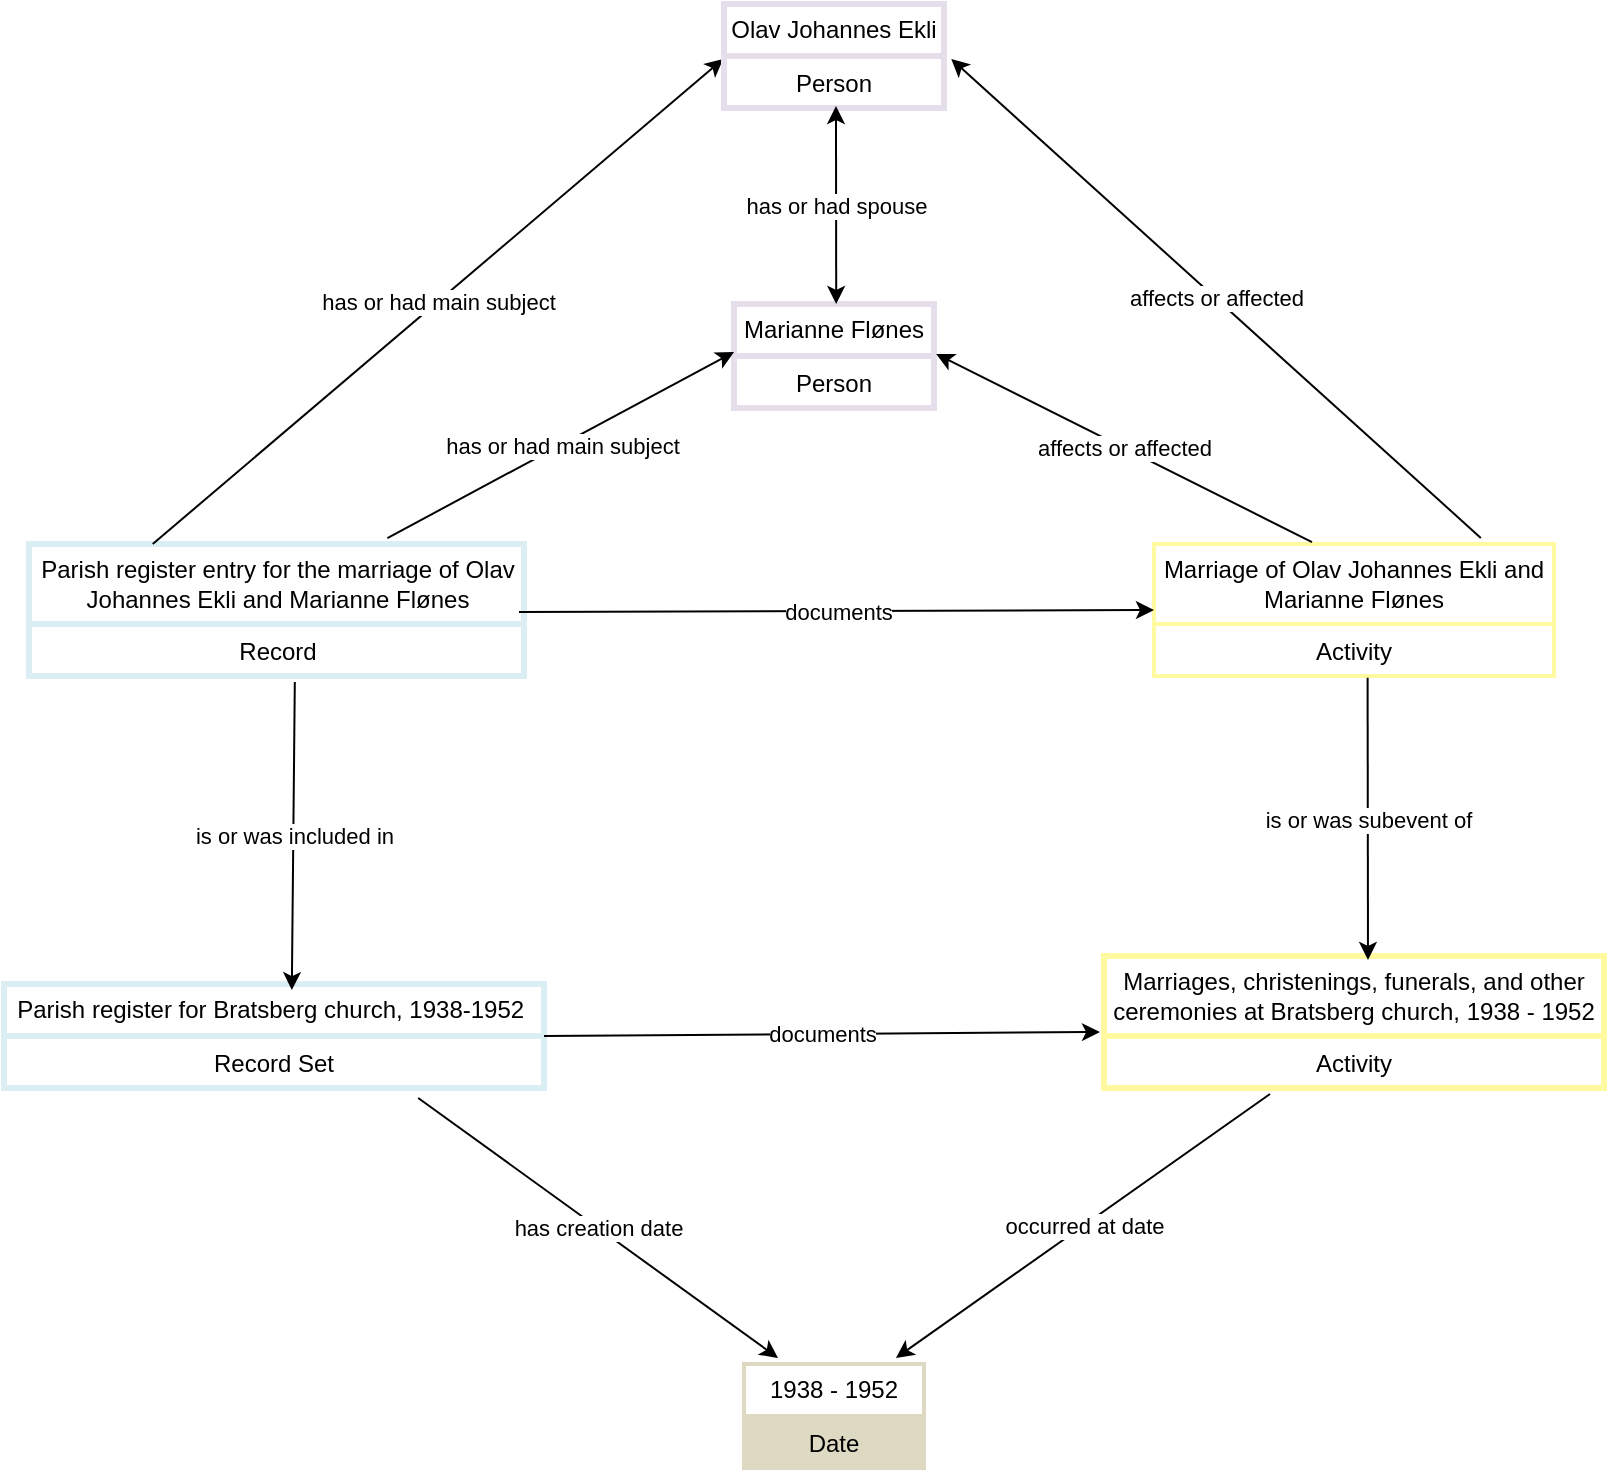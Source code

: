 <mxfile version="28.2.7">
  <diagram name="Page-1" id="rpcb4mzmXCl31CcHwljb">
    <mxGraphModel dx="870" dy="566" grid="1" gridSize="10" guides="1" tooltips="1" connect="1" arrows="1" fold="1" page="1" pageScale="1" pageWidth="3300" pageHeight="2339" math="0" shadow="0">
      <root>
        <mxCell id="0" />
        <mxCell id="1" parent="0" />
        <mxCell id="9eICvYnxZosk0hdtQ2a_-1" value="Parish register for Bratsberg church, 1938-1952&amp;nbsp;" style="swimlane;fontStyle=0;childLayout=stackLayout;horizontal=1;startSize=26;strokeColor=#DAEEF3;strokeWidth=3;fillColor=none;horizontalStack=0;resizeParent=1;resizeParentMax=0;resizeLast=0;collapsible=1;marginBottom=0;whiteSpace=wrap;html=1;" parent="1" vertex="1">
          <mxGeometry x="1000" y="610" width="270" height="52" as="geometry" />
        </mxCell>
        <mxCell id="9eICvYnxZosk0hdtQ2a_-2" value="Record Set" style="text;strokeColor=#DAEEF3;strokeWidth=3;fillColor=none;align=center;verticalAlign=top;spacingLeft=4;spacingRight=4;overflow=hidden;rotatable=0;points=[[0,0.5],[1,0.5]];portConstraint=eastwest;whiteSpace=wrap;html=1;" parent="9eICvYnxZosk0hdtQ2a_-1" vertex="1">
          <mxGeometry y="26" width="270" height="26" as="geometry" />
        </mxCell>
        <mxCell id="S63EhYjACRCDa8wTgJug-1" value="Marriages, christenings, funerals, and other ceremonies at Bratsberg church, 1938 - 1952" style="swimlane;fontStyle=0;childLayout=stackLayout;horizontal=1;startSize=40;strokeColor=#FFFAA0;strokeWidth=3;fillColor=none;horizontalStack=0;resizeParent=1;resizeParentMax=0;resizeLast=0;collapsible=1;marginBottom=0;whiteSpace=wrap;html=1;" parent="1" vertex="1">
          <mxGeometry x="1550" y="596" width="250" height="66" as="geometry" />
        </mxCell>
        <mxCell id="S63EhYjACRCDa8wTgJug-2" value="Activity" style="text;strokeColor=#FFFAA0;strokeWidth=3;fillColor=none;align=center;verticalAlign=top;spacingLeft=4;spacingRight=4;overflow=hidden;rotatable=0;points=[[0,0.5],[1,0.5]];portConstraint=eastwest;whiteSpace=wrap;html=1;" parent="S63EhYjACRCDa8wTgJug-1" vertex="1">
          <mxGeometry y="40" width="250" height="26" as="geometry" />
        </mxCell>
        <mxCell id="S63EhYjACRCDa8wTgJug-3" value="" style="endArrow=classic;html=1;rounded=0;entryX=-0.008;entryY=-0.077;entryDx=0;entryDy=0;entryPerimeter=0;exitX=1;exitY=0.5;exitDx=0;exitDy=0;" parent="1" source="9eICvYnxZosk0hdtQ2a_-1" target="S63EhYjACRCDa8wTgJug-2" edge="1">
          <mxGeometry relative="1" as="geometry">
            <mxPoint x="1380" y="550" as="sourcePoint" />
            <mxPoint x="1577" y="550" as="targetPoint" />
          </mxGeometry>
        </mxCell>
        <mxCell id="S63EhYjACRCDa8wTgJug-4" value="documents" style="edgeLabel;resizable=0;html=1;;align=center;verticalAlign=middle;" parent="S63EhYjACRCDa8wTgJug-3" connectable="0" vertex="1">
          <mxGeometry relative="1" as="geometry" />
        </mxCell>
        <mxCell id="S63EhYjACRCDa8wTgJug-5" value="1938 - 1952" style="swimlane;fontStyle=0;childLayout=stackLayout;horizontal=1;startSize=26;strokeColor=#DDD9C3;strokeWidth=2;fillColor=none;horizontalStack=0;resizeParent=1;resizeParentMax=0;resizeLast=0;collapsible=1;marginBottom=0;whiteSpace=wrap;html=1;" parent="1" vertex="1">
          <mxGeometry x="1370" y="800" width="90" height="52" as="geometry" />
        </mxCell>
        <mxCell id="S63EhYjACRCDa8wTgJug-6" value="Date" style="text;strokeColor=#DDD9C3;strokeWidth=2;fillColor=#DDD9C3;align=center;verticalAlign=top;spacingLeft=4;spacingRight=4;overflow=hidden;rotatable=0;points=[[0,0.5],[1,0.5]];portConstraint=eastwest;whiteSpace=wrap;html=1;" parent="S63EhYjACRCDa8wTgJug-5" vertex="1">
          <mxGeometry y="26" width="90" height="26" as="geometry" />
        </mxCell>
        <mxCell id="S63EhYjACRCDa8wTgJug-7" value="" style="endArrow=classic;html=1;rounded=0;exitX=0.332;exitY=1.115;exitDx=0;exitDy=0;exitPerimeter=0;entryX=0.844;entryY=-0.058;entryDx=0;entryDy=0;entryPerimeter=0;" parent="1" source="S63EhYjACRCDa8wTgJug-2" target="S63EhYjACRCDa8wTgJug-5" edge="1">
          <mxGeometry relative="1" as="geometry">
            <mxPoint x="1440" y="750.0" as="sourcePoint" />
            <mxPoint x="1600" y="750" as="targetPoint" />
          </mxGeometry>
        </mxCell>
        <mxCell id="S63EhYjACRCDa8wTgJug-8" value="occurred at date" style="edgeLabel;resizable=0;html=1;;align=center;verticalAlign=middle;" parent="S63EhYjACRCDa8wTgJug-7" connectable="0" vertex="1">
          <mxGeometry relative="1" as="geometry" />
        </mxCell>
        <mxCell id="S63EhYjACRCDa8wTgJug-9" value="" style="endArrow=classic;html=1;rounded=0;exitX=0.767;exitY=1.192;exitDx=0;exitDy=0;exitPerimeter=0;entryX=0.189;entryY=-0.058;entryDx=0;entryDy=0;entryPerimeter=0;" parent="1" source="9eICvYnxZosk0hdtQ2a_-2" target="S63EhYjACRCDa8wTgJug-5" edge="1">
          <mxGeometry relative="1" as="geometry">
            <mxPoint x="1157" y="727" as="sourcePoint" />
            <mxPoint x="1000" y="852" as="targetPoint" />
          </mxGeometry>
        </mxCell>
        <mxCell id="S63EhYjACRCDa8wTgJug-10" value="has creation date" style="edgeLabel;resizable=0;html=1;;align=center;verticalAlign=middle;" parent="S63EhYjACRCDa8wTgJug-9" connectable="0" vertex="1">
          <mxGeometry relative="1" as="geometry" />
        </mxCell>
        <mxCell id="AIsGsS2JBfu4cgLnV8Io-3" value="Parish register entry for the marriage of Olav Johannes Ekli and Marianne Flønes" style="swimlane;fontStyle=0;childLayout=stackLayout;horizontal=1;startSize=40;strokeColor=#DAEEF3;strokeWidth=3;fillColor=none;horizontalStack=0;resizeParent=1;resizeParentMax=0;resizeLast=0;collapsible=1;marginBottom=0;whiteSpace=wrap;html=1;" parent="1" vertex="1">
          <mxGeometry x="1012.5" y="390" width="247.5" height="66" as="geometry" />
        </mxCell>
        <mxCell id="AIsGsS2JBfu4cgLnV8Io-4" value="Record" style="text;strokeColor=#DAEEF3;strokeWidth=3;fillColor=none;align=center;verticalAlign=top;spacingLeft=4;spacingRight=4;overflow=hidden;rotatable=0;points=[[0,0.5],[1,0.5]];portConstraint=eastwest;whiteSpace=wrap;html=1;" parent="AIsGsS2JBfu4cgLnV8Io-3" vertex="1">
          <mxGeometry y="40" width="247.5" height="26" as="geometry" />
        </mxCell>
        <mxCell id="AIsGsS2JBfu4cgLnV8Io-6" value="" style="endArrow=classic;html=1;rounded=0;entryX=0.533;entryY=0.058;entryDx=0;entryDy=0;entryPerimeter=0;exitX=0.537;exitY=1.115;exitDx=0;exitDy=0;exitPerimeter=0;" parent="1" source="AIsGsS2JBfu4cgLnV8Io-4" target="9eICvYnxZosk0hdtQ2a_-1" edge="1">
          <mxGeometry relative="1" as="geometry">
            <mxPoint x="1144" y="460" as="sourcePoint" />
            <mxPoint x="1410" y="540" as="targetPoint" />
          </mxGeometry>
        </mxCell>
        <mxCell id="AIsGsS2JBfu4cgLnV8Io-7" value="is or was included in" style="edgeLabel;resizable=0;html=1;;align=center;verticalAlign=middle;" parent="AIsGsS2JBfu4cgLnV8Io-6" connectable="0" vertex="1">
          <mxGeometry relative="1" as="geometry" />
        </mxCell>
        <mxCell id="AIsGsS2JBfu4cgLnV8Io-8" value="Marriage of Olav Johannes Ekli and Marianne Flønes" style="swimlane;fontStyle=0;childLayout=stackLayout;horizontal=1;startSize=40;strokeColor=#FFFAA0;strokeWidth=2;fillColor=none;horizontalStack=0;resizeParent=1;resizeParentMax=0;resizeLast=0;collapsible=1;marginBottom=0;whiteSpace=wrap;html=1;" parent="1" vertex="1">
          <mxGeometry x="1575" y="390" width="200" height="66" as="geometry" />
        </mxCell>
        <mxCell id="AIsGsS2JBfu4cgLnV8Io-9" value="Activity" style="text;strokeColor=#FFFAA0;strokeWidth=2;fillColor=#FFFFFF;align=center;verticalAlign=top;spacingLeft=4;spacingRight=4;overflow=hidden;rotatable=0;points=[[0,0.5],[1,0.5]];portConstraint=eastwest;whiteSpace=wrap;html=1;" parent="AIsGsS2JBfu4cgLnV8Io-8" vertex="1">
          <mxGeometry y="40" width="200" height="26" as="geometry" />
        </mxCell>
        <mxCell id="AIsGsS2JBfu4cgLnV8Io-10" value="" style="endArrow=classic;html=1;rounded=0;exitX=0.534;exitY=1.034;exitDx=0;exitDy=0;exitPerimeter=0;entryX=0.528;entryY=0.03;entryDx=0;entryDy=0;entryPerimeter=0;" parent="1" source="AIsGsS2JBfu4cgLnV8Io-9" target="S63EhYjACRCDa8wTgJug-1" edge="1">
          <mxGeometry relative="1" as="geometry">
            <mxPoint x="1645" y="460" as="sourcePoint" />
            <mxPoint x="1645" y="590" as="targetPoint" />
          </mxGeometry>
        </mxCell>
        <mxCell id="AIsGsS2JBfu4cgLnV8Io-11" value="is or was subevent of" style="edgeLabel;resizable=0;html=1;;align=center;verticalAlign=middle;" parent="AIsGsS2JBfu4cgLnV8Io-10" connectable="0" vertex="1">
          <mxGeometry relative="1" as="geometry" />
        </mxCell>
        <mxCell id="AIsGsS2JBfu4cgLnV8Io-12" value="" style="endArrow=classic;html=1;rounded=0;entryX=0;entryY=0.5;entryDx=0;entryDy=0;exitX=1;exitY=0.5;exitDx=0;exitDy=0;" parent="1" target="AIsGsS2JBfu4cgLnV8Io-8" edge="1">
          <mxGeometry relative="1" as="geometry">
            <mxPoint x="1257.5" y="424" as="sourcePoint" />
            <mxPoint x="1465.5" y="422" as="targetPoint" />
          </mxGeometry>
        </mxCell>
        <mxCell id="AIsGsS2JBfu4cgLnV8Io-13" value="documents" style="edgeLabel;resizable=0;html=1;;align=center;verticalAlign=middle;" parent="AIsGsS2JBfu4cgLnV8Io-12" connectable="0" vertex="1">
          <mxGeometry relative="1" as="geometry" />
        </mxCell>
        <mxCell id="AIsGsS2JBfu4cgLnV8Io-14" value="" style="endArrow=classic;html=1;rounded=0;exitX=0.25;exitY=0;exitDx=0;exitDy=0;entryX=-0.004;entryY=0.059;entryDx=0;entryDy=0;entryPerimeter=0;" parent="1" source="AIsGsS2JBfu4cgLnV8Io-3" target="AIsGsS2JBfu4cgLnV8Io-17" edge="1">
          <mxGeometry relative="1" as="geometry">
            <mxPoint x="1210" y="351" as="sourcePoint" />
            <mxPoint x="1330" y="310" as="targetPoint" />
          </mxGeometry>
        </mxCell>
        <mxCell id="AIsGsS2JBfu4cgLnV8Io-15" value="has or had main subject" style="edgeLabel;resizable=0;html=1;;align=center;verticalAlign=middle;" parent="AIsGsS2JBfu4cgLnV8Io-14" connectable="0" vertex="1">
          <mxGeometry relative="1" as="geometry" />
        </mxCell>
        <mxCell id="AIsGsS2JBfu4cgLnV8Io-16" value="Olav Johannes Ekli" style="swimlane;fontStyle=0;childLayout=stackLayout;horizontal=1;startSize=26;strokeColor=#E5DFEC;strokeWidth=3;fillColor=none;horizontalStack=0;resizeParent=1;resizeParentMax=0;resizeLast=0;collapsible=1;marginBottom=0;whiteSpace=wrap;html=1;" parent="1" vertex="1">
          <mxGeometry x="1360" y="120" width="110" height="52" as="geometry" />
        </mxCell>
        <mxCell id="AIsGsS2JBfu4cgLnV8Io-17" value="Person" style="text;strokeColor=#E5DFEC;strokeWidth=3;fillColor=none;align=center;verticalAlign=top;spacingLeft=4;spacingRight=4;overflow=hidden;rotatable=0;points=[[0,0.5],[1,0.5]];portConstraint=eastwest;whiteSpace=wrap;html=1;" parent="AIsGsS2JBfu4cgLnV8Io-16" vertex="1">
          <mxGeometry y="26" width="110" height="26" as="geometry" />
        </mxCell>
        <mxCell id="AIsGsS2JBfu4cgLnV8Io-18" value="Marianne Flønes" style="swimlane;fontStyle=0;childLayout=stackLayout;horizontal=1;startSize=26;strokeColor=#E5DFEC;strokeWidth=3;fillColor=none;horizontalStack=0;resizeParent=1;resizeParentMax=0;resizeLast=0;collapsible=1;marginBottom=0;whiteSpace=wrap;html=1;" parent="1" vertex="1">
          <mxGeometry x="1365" y="270" width="100" height="52" as="geometry" />
        </mxCell>
        <mxCell id="AIsGsS2JBfu4cgLnV8Io-19" value="Person" style="text;strokeColor=#E5DFEC;strokeWidth=3;fillColor=none;align=center;verticalAlign=top;spacingLeft=4;spacingRight=4;overflow=hidden;rotatable=0;points=[[0,0.5],[1,0.5]];portConstraint=eastwest;whiteSpace=wrap;html=1;" parent="AIsGsS2JBfu4cgLnV8Io-18" vertex="1">
          <mxGeometry y="26" width="100" height="26" as="geometry" />
        </mxCell>
        <mxCell id="AIsGsS2JBfu4cgLnV8Io-20" value="" style="endArrow=classic;html=1;rounded=0;exitX=0.724;exitY=-0.045;exitDx=0;exitDy=0;entryX=0;entryY=-0.077;entryDx=0;entryDy=0;entryPerimeter=0;exitPerimeter=0;" parent="1" source="AIsGsS2JBfu4cgLnV8Io-3" target="AIsGsS2JBfu4cgLnV8Io-19" edge="1">
          <mxGeometry relative="1" as="geometry">
            <mxPoint x="1190" y="418" as="sourcePoint" />
            <mxPoint x="1120" y="320" as="targetPoint" />
          </mxGeometry>
        </mxCell>
        <mxCell id="AIsGsS2JBfu4cgLnV8Io-21" value="has or had main subject" style="edgeLabel;resizable=0;html=1;;align=center;verticalAlign=middle;" parent="AIsGsS2JBfu4cgLnV8Io-20" connectable="0" vertex="1">
          <mxGeometry relative="1" as="geometry" />
        </mxCell>
        <mxCell id="AIsGsS2JBfu4cgLnV8Io-22" value="" style="endArrow=classic;html=1;rounded=0;startArrow=classic;startFill=1;entryX=0.509;entryY=0.962;entryDx=0;entryDy=0;entryPerimeter=0;exitX=0.511;exitY=0;exitDx=0;exitDy=0;exitPerimeter=0;" parent="1" source="AIsGsS2JBfu4cgLnV8Io-18" target="AIsGsS2JBfu4cgLnV8Io-17" edge="1">
          <mxGeometry relative="1" as="geometry">
            <mxPoint x="1415" y="270" as="sourcePoint" />
            <mxPoint x="1030" y="236" as="targetPoint" />
          </mxGeometry>
        </mxCell>
        <mxCell id="AIsGsS2JBfu4cgLnV8Io-23" value="has or had spouse" style="edgeLabel;resizable=0;html=1;;align=center;verticalAlign=middle;" parent="AIsGsS2JBfu4cgLnV8Io-22" connectable="0" vertex="1">
          <mxGeometry relative="1" as="geometry" />
        </mxCell>
        <mxCell id="AIsGsS2JBfu4cgLnV8Io-24" value="" style="endArrow=classic;html=1;rounded=0;exitX=0.395;exitY=-0.015;exitDx=0;exitDy=0;entryX=1.011;entryY=-0.038;entryDx=0;entryDy=0;entryPerimeter=0;exitPerimeter=0;" parent="1" source="AIsGsS2JBfu4cgLnV8Io-8" target="AIsGsS2JBfu4cgLnV8Io-19" edge="1">
          <mxGeometry relative="1" as="geometry">
            <mxPoint x="1360" y="378" as="sourcePoint" />
            <mxPoint x="1660" y="190" as="targetPoint" />
          </mxGeometry>
        </mxCell>
        <mxCell id="AIsGsS2JBfu4cgLnV8Io-25" value="affects or affected" style="edgeLabel;resizable=0;html=1;;align=center;verticalAlign=middle;" parent="AIsGsS2JBfu4cgLnV8Io-24" connectable="0" vertex="1">
          <mxGeometry relative="1" as="geometry" />
        </mxCell>
        <mxCell id="AIsGsS2JBfu4cgLnV8Io-26" value="" style="endArrow=classic;html=1;rounded=0;exitX=0.817;exitY=-0.046;exitDx=0;exitDy=0;entryX=1.033;entryY=0.059;entryDx=0;entryDy=0;entryPerimeter=0;exitPerimeter=0;" parent="1" source="AIsGsS2JBfu4cgLnV8Io-8" target="AIsGsS2JBfu4cgLnV8Io-17" edge="1">
          <mxGeometry relative="1" as="geometry">
            <mxPoint x="1708" y="390" as="sourcePoint" />
            <mxPoint x="1550" y="326" as="targetPoint" />
          </mxGeometry>
        </mxCell>
        <mxCell id="AIsGsS2JBfu4cgLnV8Io-27" value="affects or affected" style="edgeLabel;resizable=0;html=1;;align=center;verticalAlign=middle;" parent="AIsGsS2JBfu4cgLnV8Io-26" connectable="0" vertex="1">
          <mxGeometry relative="1" as="geometry" />
        </mxCell>
      </root>
    </mxGraphModel>
  </diagram>
</mxfile>

